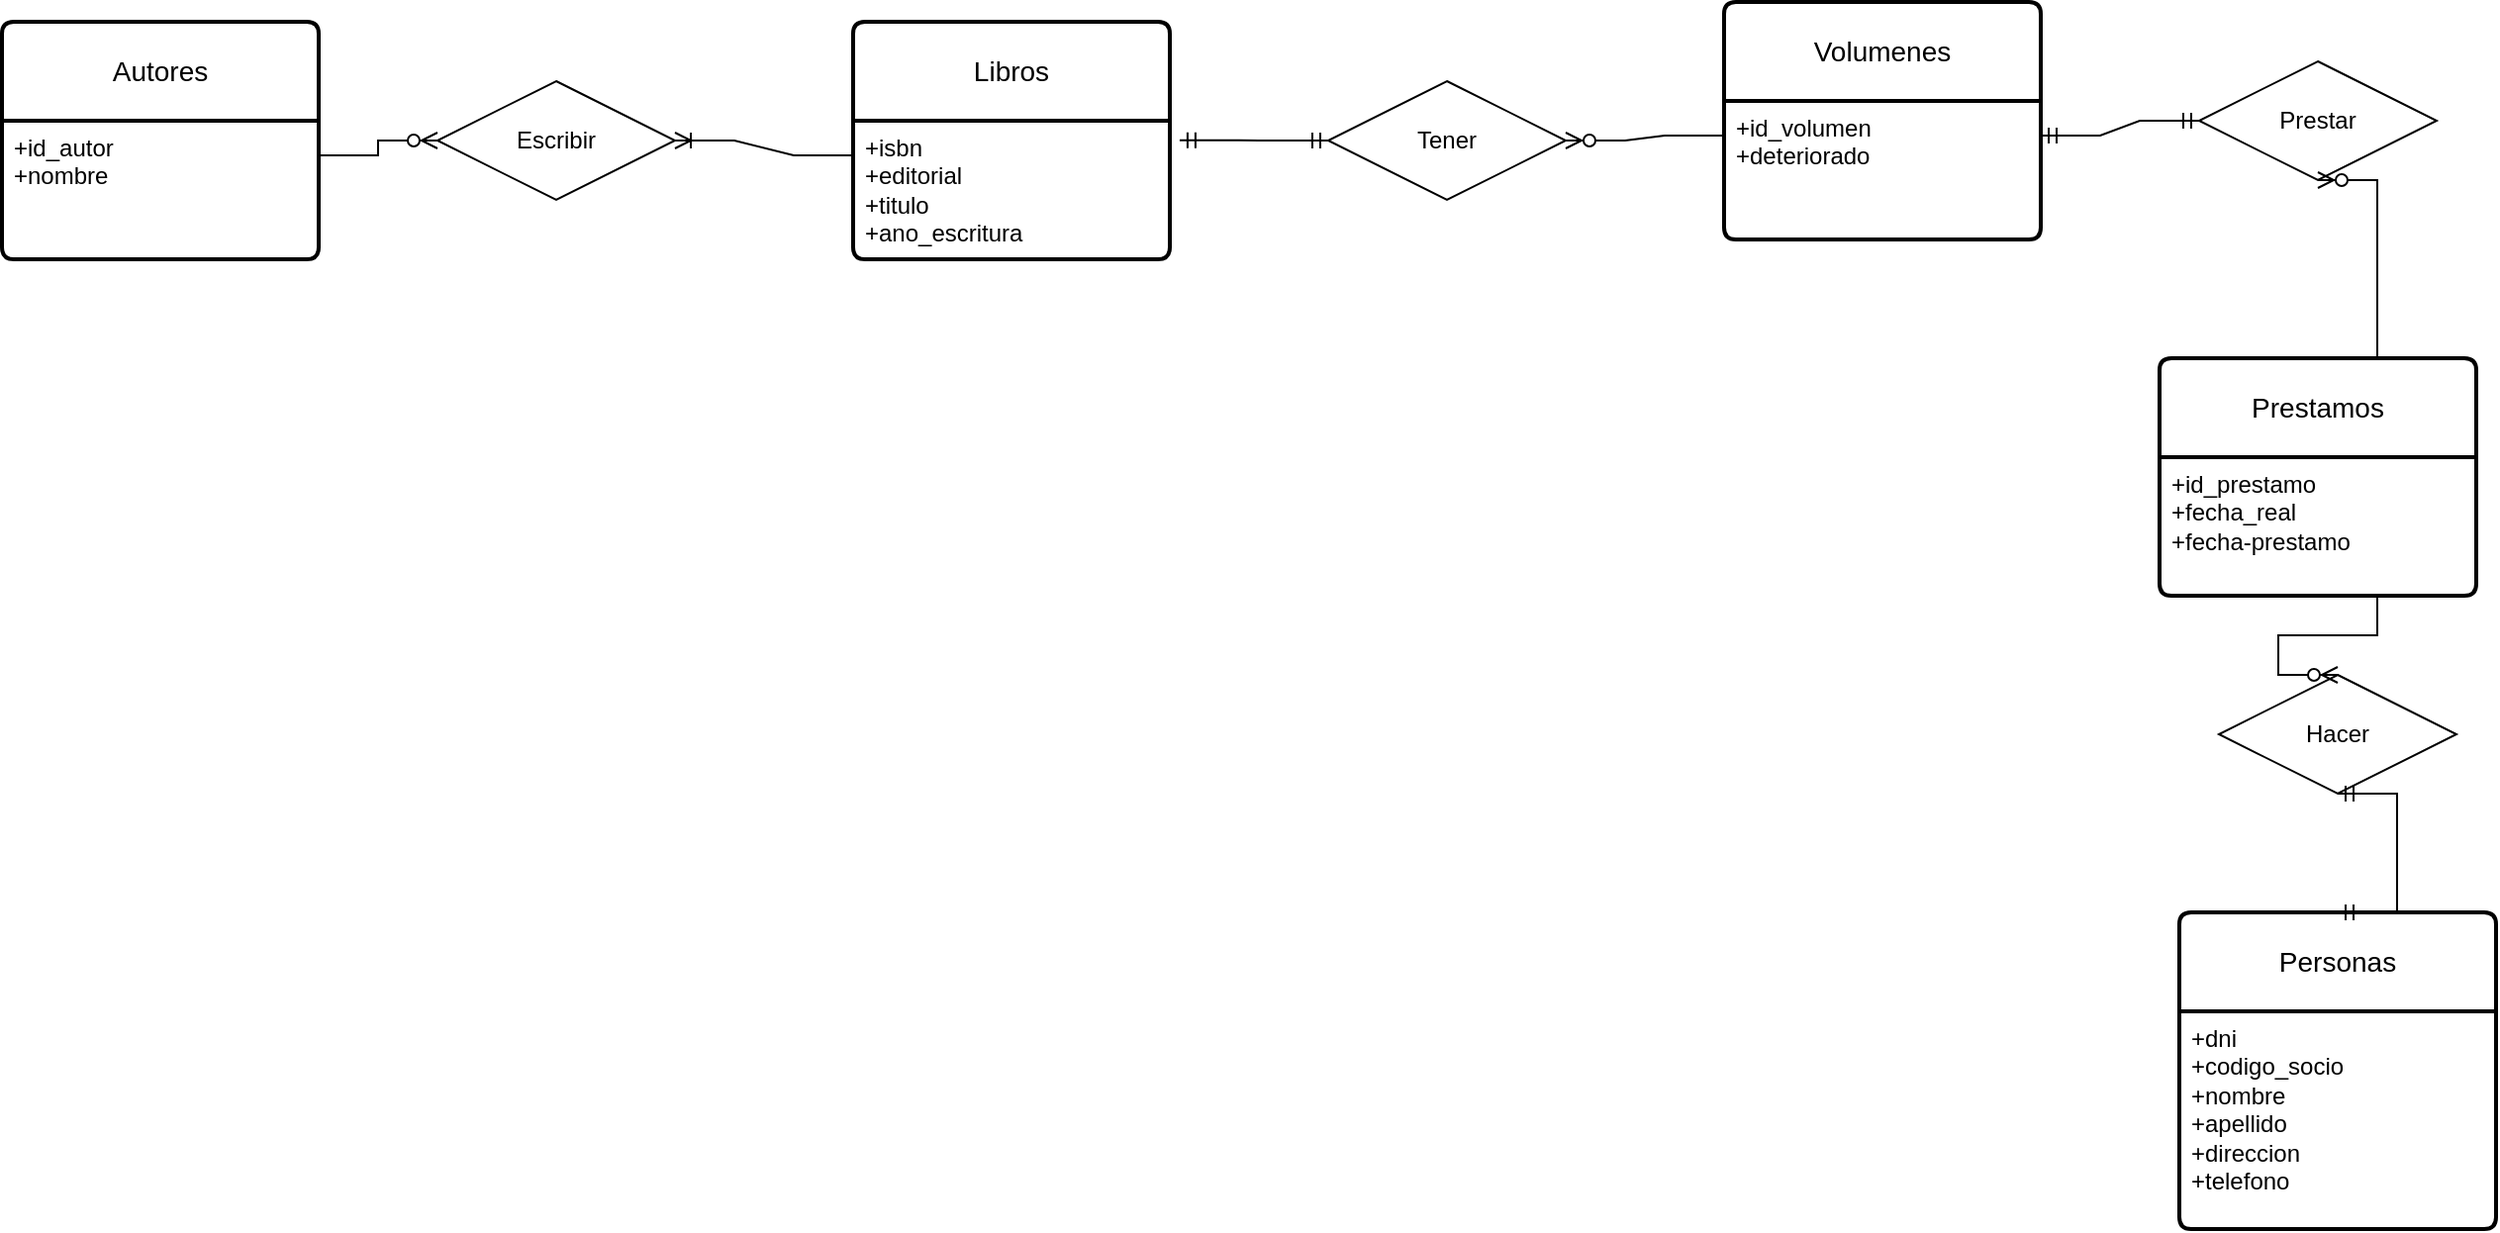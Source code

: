 <mxfile version="22.0.4" type="github">
  <diagram id="R2lEEEUBdFMjLlhIrx00" name="Page-1">
    <mxGraphModel dx="840" dy="434" grid="1" gridSize="10" guides="1" tooltips="1" connect="1" arrows="1" fold="1" page="1" pageScale="1" pageWidth="850" pageHeight="1100" math="0" shadow="0" extFonts="Permanent Marker^https://fonts.googleapis.com/css?family=Permanent+Marker">
      <root>
        <mxCell id="0" />
        <mxCell id="1" parent="0" />
        <mxCell id="tdtAZZe7iDzmqnhGQD1Q-1" value="Autores" style="swimlane;childLayout=stackLayout;horizontal=1;startSize=50;horizontalStack=0;rounded=1;fontSize=14;fontStyle=0;strokeWidth=2;resizeParent=0;resizeLast=1;shadow=0;dashed=0;align=center;arcSize=4;whiteSpace=wrap;html=1;" parent="1" vertex="1">
          <mxGeometry x="140" y="40" width="160" height="120" as="geometry" />
        </mxCell>
        <mxCell id="tdtAZZe7iDzmqnhGQD1Q-2" value="+id_autor&lt;br&gt;+nombre" style="align=left;strokeColor=none;fillColor=none;spacingLeft=4;fontSize=12;verticalAlign=top;resizable=0;rotatable=0;part=1;html=1;" parent="tdtAZZe7iDzmqnhGQD1Q-1" vertex="1">
          <mxGeometry y="50" width="160" height="70" as="geometry" />
        </mxCell>
        <mxCell id="tdtAZZe7iDzmqnhGQD1Q-3" value="Escribir" style="shape=rhombus;perimeter=rhombusPerimeter;whiteSpace=wrap;html=1;align=center;" parent="1" vertex="1">
          <mxGeometry x="360" y="70" width="120" height="60" as="geometry" />
        </mxCell>
        <mxCell id="tdtAZZe7iDzmqnhGQD1Q-4" value="Libros" style="swimlane;childLayout=stackLayout;horizontal=1;startSize=50;horizontalStack=0;rounded=1;fontSize=14;fontStyle=0;strokeWidth=2;resizeParent=0;resizeLast=1;shadow=0;dashed=0;align=center;arcSize=4;whiteSpace=wrap;html=1;" parent="1" vertex="1">
          <mxGeometry x="570" y="40" width="160" height="120" as="geometry" />
        </mxCell>
        <mxCell id="tdtAZZe7iDzmqnhGQD1Q-5" value="+isbn&lt;br&gt;+editorial&lt;br&gt;+titulo&lt;br&gt;+ano_escritura" style="align=left;strokeColor=none;fillColor=none;spacingLeft=4;fontSize=12;verticalAlign=top;resizable=0;rotatable=0;part=1;html=1;" parent="tdtAZZe7iDzmqnhGQD1Q-4" vertex="1">
          <mxGeometry y="50" width="160" height="70" as="geometry" />
        </mxCell>
        <mxCell id="tdtAZZe7iDzmqnhGQD1Q-6" value="Tener" style="shape=rhombus;perimeter=rhombusPerimeter;whiteSpace=wrap;html=1;align=center;" parent="1" vertex="1">
          <mxGeometry x="810" y="70" width="120" height="60" as="geometry" />
        </mxCell>
        <mxCell id="tdtAZZe7iDzmqnhGQD1Q-7" value="Volumenes" style="swimlane;childLayout=stackLayout;horizontal=1;startSize=50;horizontalStack=0;rounded=1;fontSize=14;fontStyle=0;strokeWidth=2;resizeParent=0;resizeLast=1;shadow=0;dashed=0;align=center;arcSize=4;whiteSpace=wrap;html=1;" parent="1" vertex="1">
          <mxGeometry x="1010" y="30" width="160" height="120" as="geometry" />
        </mxCell>
        <mxCell id="tdtAZZe7iDzmqnhGQD1Q-8" value="+id_volumen&lt;br&gt;+deteriorado" style="align=left;strokeColor=none;fillColor=none;spacingLeft=4;fontSize=12;verticalAlign=top;resizable=0;rotatable=0;part=1;html=1;" parent="tdtAZZe7iDzmqnhGQD1Q-7" vertex="1">
          <mxGeometry y="50" width="160" height="70" as="geometry" />
        </mxCell>
        <mxCell id="tdtAZZe7iDzmqnhGQD1Q-9" value="Prestar" style="shape=rhombus;perimeter=rhombusPerimeter;whiteSpace=wrap;html=1;align=center;" parent="1" vertex="1">
          <mxGeometry x="1250" y="60" width="120" height="60" as="geometry" />
        </mxCell>
        <mxCell id="tdtAZZe7iDzmqnhGQD1Q-10" value="Prestamos" style="swimlane;childLayout=stackLayout;horizontal=1;startSize=50;horizontalStack=0;rounded=1;fontSize=14;fontStyle=0;strokeWidth=2;resizeParent=0;resizeLast=1;shadow=0;dashed=0;align=center;arcSize=4;whiteSpace=wrap;html=1;" parent="1" vertex="1">
          <mxGeometry x="1230" y="210" width="160" height="120" as="geometry" />
        </mxCell>
        <mxCell id="tdtAZZe7iDzmqnhGQD1Q-11" value="+id_prestamo&lt;br&gt;+fecha_real&lt;br&gt;+fecha-prestamo" style="align=left;strokeColor=none;fillColor=none;spacingLeft=4;fontSize=12;verticalAlign=top;resizable=0;rotatable=0;part=1;html=1;" parent="tdtAZZe7iDzmqnhGQD1Q-10" vertex="1">
          <mxGeometry y="50" width="160" height="70" as="geometry" />
        </mxCell>
        <mxCell id="tdtAZZe7iDzmqnhGQD1Q-12" value="Hacer" style="shape=rhombus;perimeter=rhombusPerimeter;whiteSpace=wrap;html=1;align=center;" parent="1" vertex="1">
          <mxGeometry x="1260" y="370" width="120" height="60" as="geometry" />
        </mxCell>
        <mxCell id="tdtAZZe7iDzmqnhGQD1Q-13" value="Personas" style="swimlane;childLayout=stackLayout;horizontal=1;startSize=50;horizontalStack=0;rounded=1;fontSize=14;fontStyle=0;strokeWidth=2;resizeParent=0;resizeLast=1;shadow=0;dashed=0;align=center;arcSize=4;whiteSpace=wrap;html=1;" parent="1" vertex="1">
          <mxGeometry x="1240" y="490" width="160" height="160" as="geometry" />
        </mxCell>
        <mxCell id="tdtAZZe7iDzmqnhGQD1Q-14" value="+dni&lt;br&gt;+codigo_socio&lt;br&gt;+nombre&lt;br&gt;+apellido&lt;br&gt;+direccion&lt;br&gt;+telefono" style="align=left;strokeColor=none;fillColor=none;spacingLeft=4;fontSize=12;verticalAlign=top;resizable=0;rotatable=0;part=1;html=1;" parent="tdtAZZe7iDzmqnhGQD1Q-13" vertex="1">
          <mxGeometry y="50" width="160" height="110" as="geometry" />
        </mxCell>
        <mxCell id="QaBLT7zoktpps23ydMiA-3" value="" style="edgeStyle=entityRelationEdgeStyle;fontSize=12;html=1;endArrow=ERzeroToMany;endFill=1;rounded=0;exitX=1;exitY=0.25;exitDx=0;exitDy=0;entryX=0;entryY=0.5;entryDx=0;entryDy=0;" edge="1" parent="1" source="tdtAZZe7iDzmqnhGQD1Q-2" target="tdtAZZe7iDzmqnhGQD1Q-3">
          <mxGeometry width="100" height="100" relative="1" as="geometry">
            <mxPoint x="350" y="360" as="sourcePoint" />
            <mxPoint x="450" y="260" as="targetPoint" />
          </mxGeometry>
        </mxCell>
        <mxCell id="QaBLT7zoktpps23ydMiA-4" value="" style="edgeStyle=entityRelationEdgeStyle;fontSize=12;html=1;endArrow=ERoneToMany;rounded=0;exitX=0;exitY=0.25;exitDx=0;exitDy=0;entryX=1;entryY=0.5;entryDx=0;entryDy=0;" edge="1" parent="1" source="tdtAZZe7iDzmqnhGQD1Q-5" target="tdtAZZe7iDzmqnhGQD1Q-3">
          <mxGeometry width="100" height="100" relative="1" as="geometry">
            <mxPoint x="410" y="300" as="sourcePoint" />
            <mxPoint x="510" y="200" as="targetPoint" />
          </mxGeometry>
        </mxCell>
        <mxCell id="QaBLT7zoktpps23ydMiA-6" value="" style="edgeStyle=entityRelationEdgeStyle;fontSize=12;html=1;endArrow=ERmandOne;startArrow=ERmandOne;rounded=0;entryX=0;entryY=0.5;entryDx=0;entryDy=0;exitX=1.031;exitY=0.141;exitDx=0;exitDy=0;exitPerimeter=0;" edge="1" parent="1" source="tdtAZZe7iDzmqnhGQD1Q-5" target="tdtAZZe7iDzmqnhGQD1Q-6">
          <mxGeometry width="100" height="100" relative="1" as="geometry">
            <mxPoint x="870" y="200" as="sourcePoint" />
            <mxPoint x="970" y="100" as="targetPoint" />
          </mxGeometry>
        </mxCell>
        <mxCell id="QaBLT7zoktpps23ydMiA-7" value="" style="edgeStyle=entityRelationEdgeStyle;fontSize=12;html=1;endArrow=ERzeroToMany;endFill=1;rounded=0;entryX=1;entryY=0.5;entryDx=0;entryDy=0;exitX=0;exitY=0.25;exitDx=0;exitDy=0;" edge="1" parent="1" source="tdtAZZe7iDzmqnhGQD1Q-8" target="tdtAZZe7iDzmqnhGQD1Q-6">
          <mxGeometry width="100" height="100" relative="1" as="geometry">
            <mxPoint x="870" y="200" as="sourcePoint" />
            <mxPoint x="970" y="100" as="targetPoint" />
          </mxGeometry>
        </mxCell>
        <mxCell id="QaBLT7zoktpps23ydMiA-8" value="" style="edgeStyle=entityRelationEdgeStyle;fontSize=12;html=1;endArrow=ERmandOne;startArrow=ERmandOne;rounded=0;entryX=0;entryY=0.5;entryDx=0;entryDy=0;exitX=1;exitY=0.25;exitDx=0;exitDy=0;" edge="1" parent="1" source="tdtAZZe7iDzmqnhGQD1Q-8" target="tdtAZZe7iDzmqnhGQD1Q-9">
          <mxGeometry width="100" height="100" relative="1" as="geometry">
            <mxPoint x="1190" y="140" as="sourcePoint" />
            <mxPoint x="1265" y="140" as="targetPoint" />
          </mxGeometry>
        </mxCell>
        <mxCell id="QaBLT7zoktpps23ydMiA-9" value="" style="edgeStyle=entityRelationEdgeStyle;fontSize=12;html=1;endArrow=ERzeroToMany;endFill=1;rounded=0;entryX=0.5;entryY=1;entryDx=0;entryDy=0;exitX=0.5;exitY=0;exitDx=0;exitDy=0;" edge="1" parent="1" source="tdtAZZe7iDzmqnhGQD1Q-10" target="tdtAZZe7iDzmqnhGQD1Q-9">
          <mxGeometry width="100" height="100" relative="1" as="geometry">
            <mxPoint x="1070" y="280" as="sourcePoint" />
            <mxPoint x="1170" y="180" as="targetPoint" />
            <Array as="points">
              <mxPoint x="1300" y="200" />
            </Array>
          </mxGeometry>
        </mxCell>
        <mxCell id="QaBLT7zoktpps23ydMiA-11" value="" style="edgeStyle=entityRelationEdgeStyle;fontSize=12;html=1;endArrow=ERzeroToMany;endFill=1;rounded=0;entryX=0.5;entryY=0;entryDx=0;entryDy=0;exitX=0.5;exitY=1;exitDx=0;exitDy=0;" edge="1" parent="1" source="tdtAZZe7iDzmqnhGQD1Q-11" target="tdtAZZe7iDzmqnhGQD1Q-12">
          <mxGeometry width="100" height="100" relative="1" as="geometry">
            <mxPoint x="1110" y="370" as="sourcePoint" />
            <mxPoint x="1210" y="270" as="targetPoint" />
          </mxGeometry>
        </mxCell>
        <mxCell id="QaBLT7zoktpps23ydMiA-12" value="" style="edgeStyle=entityRelationEdgeStyle;fontSize=12;html=1;endArrow=ERmandOne;startArrow=ERmandOne;rounded=0;entryX=0.5;entryY=0;entryDx=0;entryDy=0;exitX=0.5;exitY=1;exitDx=0;exitDy=0;" edge="1" parent="1" source="tdtAZZe7iDzmqnhGQD1Q-12" target="tdtAZZe7iDzmqnhGQD1Q-13">
          <mxGeometry width="100" height="100" relative="1" as="geometry">
            <mxPoint x="1210" y="448" as="sourcePoint" />
            <mxPoint x="1290" y="440" as="targetPoint" />
            <Array as="points">
              <mxPoint x="1320" y="460" />
            </Array>
          </mxGeometry>
        </mxCell>
      </root>
    </mxGraphModel>
  </diagram>
</mxfile>
